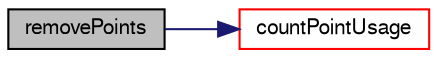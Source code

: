 digraph "removePoints"
{
  bgcolor="transparent";
  edge [fontname="FreeSans",fontsize="10",labelfontname="FreeSans",labelfontsize="10"];
  node [fontname="FreeSans",fontsize="10",shape=record];
  rankdir="LR";
  Node0 [label="removePoints",height=0.2,width=0.4,color="black", fillcolor="grey75", style="filled", fontcolor="black"];
  Node0 -> Node1 [color="midnightblue",fontsize="10",style="solid",fontname="FreeSans"];
  Node1 [label="countPointUsage",height=0.2,width=0.4,color="red",URL="$a21722.html#a1ebf47520484c4d57ed98c8e41db43d9",tooltip="Mark in pointCanBeDeleted the points that can be deleted. "];
}
